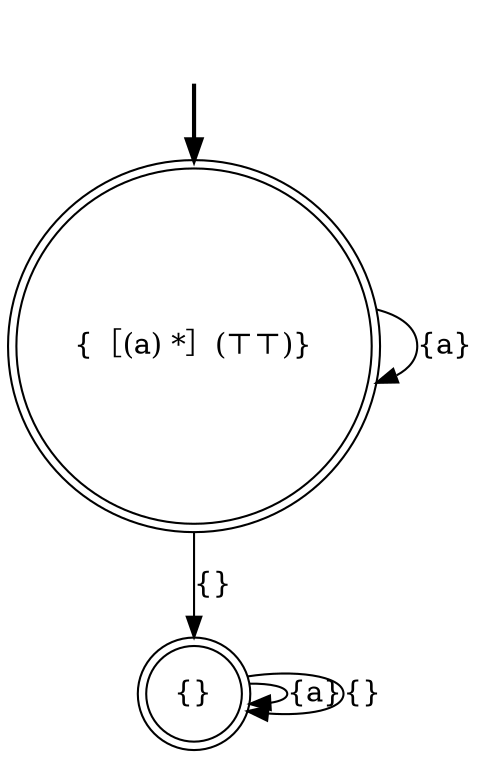 digraph {
	fake0 [style=invisible]
	"{［(a) *］(⊤⊤)}" [root=true shape=doublecircle]
	"{}" [shape=doublecircle]
	fake0 -> "{［(a) *］(⊤⊤)}" [style=bold]
	"{}" -> "{}" [label="{a}"]
	"{［(a) *］(⊤⊤)}" -> "{}" [label="{}"]
	"{［(a) *］(⊤⊤)}" -> "{［(a) *］(⊤⊤)}" [label="{a}"]
	"{}" -> "{}" [label="{}"]
}
